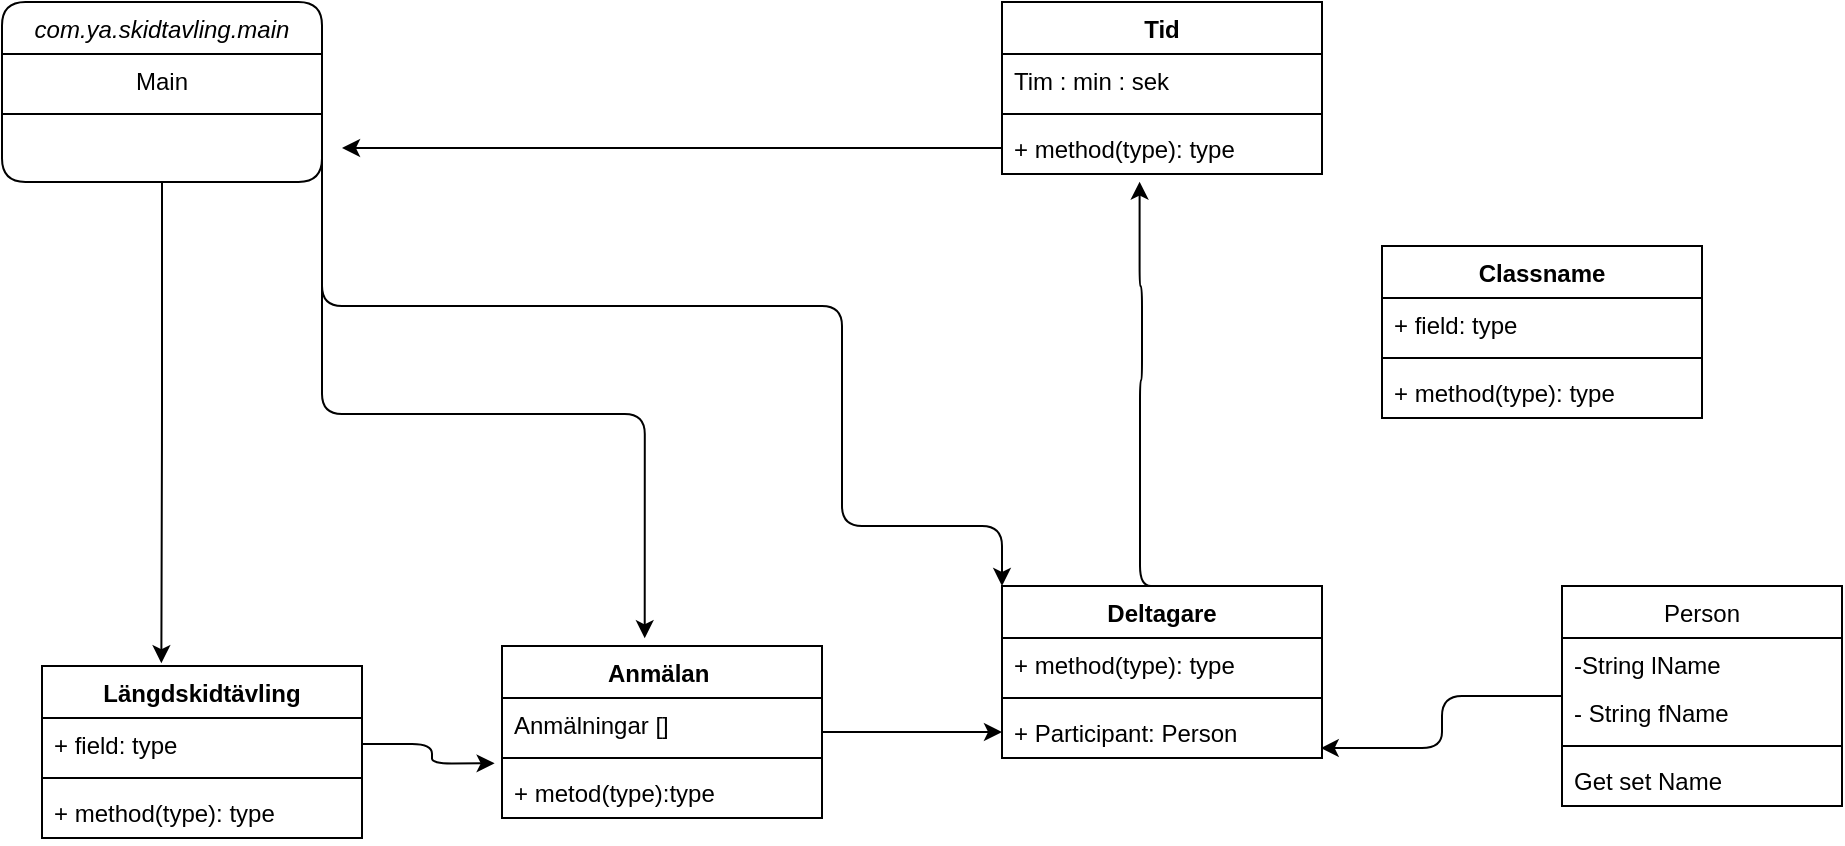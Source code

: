 <mxfile version="15.8.8" type="github"><diagram id="C5RBs43oDa-KdzZeNtuy" name="Page-1"><mxGraphModel dx="1517" dy="754" grid="1" gridSize="10" guides="1" tooltips="1" connect="1" arrows="1" fold="1" page="1" pageScale="1" pageWidth="1169" pageHeight="827" math="0" shadow="0"><root><mxCell id="WIyWlLk6GJQsqaUBKTNV-0"/><mxCell id="WIyWlLk6GJQsqaUBKTNV-1" parent="WIyWlLk6GJQsqaUBKTNV-0"/><mxCell id="k_cwhKZM0M4nxgww8Pcb-26" style="edgeStyle=orthogonalEdgeStyle;curved=0;rounded=1;sketch=0;orthogonalLoop=1;jettySize=auto;html=1;exitX=0.5;exitY=1;exitDx=0;exitDy=0;entryX=0.373;entryY=-0.016;entryDx=0;entryDy=0;entryPerimeter=0;" edge="1" parent="WIyWlLk6GJQsqaUBKTNV-1" source="zkfFHV4jXpPFQw0GAbJ--0" target="k_cwhKZM0M4nxgww8Pcb-5"><mxGeometry relative="1" as="geometry"/></mxCell><mxCell id="k_cwhKZM0M4nxgww8Pcb-27" style="edgeStyle=orthogonalEdgeStyle;curved=0;rounded=1;sketch=0;orthogonalLoop=1;jettySize=auto;html=1;exitX=1;exitY=1;exitDx=0;exitDy=0;entryX=0.446;entryY=-0.045;entryDx=0;entryDy=0;entryPerimeter=0;" edge="1" parent="WIyWlLk6GJQsqaUBKTNV-1" source="zkfFHV4jXpPFQw0GAbJ--0" target="k_cwhKZM0M4nxgww8Pcb-0"><mxGeometry relative="1" as="geometry"/></mxCell><mxCell id="k_cwhKZM0M4nxgww8Pcb-28" style="edgeStyle=orthogonalEdgeStyle;curved=0;rounded=1;sketch=0;orthogonalLoop=1;jettySize=auto;html=1;exitX=1;exitY=0.75;exitDx=0;exitDy=0;entryX=0;entryY=0;entryDx=0;entryDy=0;" edge="1" parent="WIyWlLk6GJQsqaUBKTNV-1" source="zkfFHV4jXpPFQw0GAbJ--0" target="k_cwhKZM0M4nxgww8Pcb-16"><mxGeometry relative="1" as="geometry"><Array as="points"><mxPoint x="230" y="190"/><mxPoint x="490" y="190"/><mxPoint x="490" y="300"/></Array></mxGeometry></mxCell><mxCell id="zkfFHV4jXpPFQw0GAbJ--0" value="com.ya.skidtavling.main" style="swimlane;fontStyle=2;align=center;verticalAlign=top;childLayout=stackLayout;horizontal=1;startSize=26;horizontalStack=0;resizeParent=1;resizeLast=0;collapsible=1;marginBottom=0;shadow=0;strokeWidth=1;rounded=1;" parent="WIyWlLk6GJQsqaUBKTNV-1" vertex="1"><mxGeometry x="70" y="38" width="160" height="90" as="geometry"><mxRectangle x="230" y="140" width="160" height="26" as="alternateBounds"/></mxGeometry></mxCell><mxCell id="zkfFHV4jXpPFQw0GAbJ--2" value="Main" style="text;align=center;verticalAlign=top;spacingLeft=4;spacingRight=4;overflow=hidden;rotatable=0;points=[[0,0.5],[1,0.5]];portConstraint=eastwest;shadow=0;html=0;rounded=1;" parent="zkfFHV4jXpPFQw0GAbJ--0" vertex="1"><mxGeometry y="26" width="160" height="26" as="geometry"/></mxCell><mxCell id="zkfFHV4jXpPFQw0GAbJ--4" value="" style="line;html=1;strokeWidth=1;align=left;verticalAlign=middle;spacingTop=-1;spacingLeft=3;spacingRight=3;rotatable=0;labelPosition=right;points=[];portConstraint=eastwest;rounded=1;" parent="zkfFHV4jXpPFQw0GAbJ--0" vertex="1"><mxGeometry y="52" width="160" height="8" as="geometry"/></mxCell><mxCell id="k_cwhKZM0M4nxgww8Pcb-25" value="" style="edgeStyle=orthogonalEdgeStyle;curved=0;rounded=1;sketch=0;orthogonalLoop=1;jettySize=auto;html=1;entryX=0;entryY=0.5;entryDx=0;entryDy=0;" edge="1" parent="WIyWlLk6GJQsqaUBKTNV-1" source="k_cwhKZM0M4nxgww8Pcb-0" target="k_cwhKZM0M4nxgww8Pcb-17"><mxGeometry relative="1" as="geometry"/></mxCell><mxCell id="k_cwhKZM0M4nxgww8Pcb-0" value="Anmälan " style="swimlane;fontStyle=1;align=center;verticalAlign=top;childLayout=stackLayout;horizontal=1;startSize=26;horizontalStack=0;resizeParent=1;resizeParentMax=0;resizeLast=0;collapsible=1;marginBottom=0;rounded=0;sketch=0;" vertex="1" parent="WIyWlLk6GJQsqaUBKTNV-1"><mxGeometry x="320" y="360" width="160" height="86" as="geometry"/></mxCell><mxCell id="k_cwhKZM0M4nxgww8Pcb-3" value="Anmälningar []" style="text;strokeColor=none;fillColor=none;align=left;verticalAlign=top;spacingLeft=4;spacingRight=4;overflow=hidden;rotatable=0;points=[[0,0.5],[1,0.5]];portConstraint=eastwest;rounded=0;sketch=0;" vertex="1" parent="k_cwhKZM0M4nxgww8Pcb-0"><mxGeometry y="26" width="160" height="26" as="geometry"/></mxCell><mxCell id="k_cwhKZM0M4nxgww8Pcb-2" value="" style="line;strokeWidth=1;fillColor=none;align=left;verticalAlign=middle;spacingTop=-1;spacingLeft=3;spacingRight=3;rotatable=0;labelPosition=right;points=[];portConstraint=eastwest;rounded=0;sketch=0;" vertex="1" parent="k_cwhKZM0M4nxgww8Pcb-0"><mxGeometry y="52" width="160" height="8" as="geometry"/></mxCell><mxCell id="k_cwhKZM0M4nxgww8Pcb-1" value="+ metod(type):type" style="text;strokeColor=none;fillColor=none;align=left;verticalAlign=top;spacingLeft=4;spacingRight=4;overflow=hidden;rotatable=0;points=[[0,0.5],[1,0.5]];portConstraint=eastwest;rounded=0;sketch=0;" vertex="1" parent="k_cwhKZM0M4nxgww8Pcb-0"><mxGeometry y="60" width="160" height="26" as="geometry"/></mxCell><mxCell id="k_cwhKZM0M4nxgww8Pcb-5" value="Längdskidtävling" style="swimlane;fontStyle=1;align=center;verticalAlign=top;childLayout=stackLayout;horizontal=1;startSize=26;horizontalStack=0;resizeParent=1;resizeParentMax=0;resizeLast=0;collapsible=1;marginBottom=0;rounded=0;sketch=0;" vertex="1" parent="WIyWlLk6GJQsqaUBKTNV-1"><mxGeometry x="90" y="370" width="160" height="86" as="geometry"/></mxCell><mxCell id="k_cwhKZM0M4nxgww8Pcb-6" value="+ field: type" style="text;strokeColor=none;fillColor=none;align=left;verticalAlign=top;spacingLeft=4;spacingRight=4;overflow=hidden;rotatable=0;points=[[0,0.5],[1,0.5]];portConstraint=eastwest;rounded=0;sketch=0;" vertex="1" parent="k_cwhKZM0M4nxgww8Pcb-5"><mxGeometry y="26" width="160" height="26" as="geometry"/></mxCell><mxCell id="k_cwhKZM0M4nxgww8Pcb-7" value="" style="line;strokeWidth=1;fillColor=none;align=left;verticalAlign=middle;spacingTop=-1;spacingLeft=3;spacingRight=3;rotatable=0;labelPosition=right;points=[];portConstraint=eastwest;rounded=0;sketch=0;" vertex="1" parent="k_cwhKZM0M4nxgww8Pcb-5"><mxGeometry y="52" width="160" height="8" as="geometry"/></mxCell><mxCell id="k_cwhKZM0M4nxgww8Pcb-8" value="+ method(type): type" style="text;strokeColor=none;fillColor=none;align=left;verticalAlign=top;spacingLeft=4;spacingRight=4;overflow=hidden;rotatable=0;points=[[0,0.5],[1,0.5]];portConstraint=eastwest;rounded=0;sketch=0;" vertex="1" parent="k_cwhKZM0M4nxgww8Pcb-5"><mxGeometry y="60" width="160" height="26" as="geometry"/></mxCell><mxCell id="k_cwhKZM0M4nxgww8Pcb-11" value="Tid" style="swimlane;fontStyle=1;align=center;verticalAlign=top;childLayout=stackLayout;horizontal=1;startSize=26;horizontalStack=0;resizeParent=1;resizeParentMax=0;resizeLast=0;collapsible=1;marginBottom=0;rounded=0;sketch=0;" vertex="1" parent="WIyWlLk6GJQsqaUBKTNV-1"><mxGeometry x="570" y="38" width="160" height="86" as="geometry"/></mxCell><mxCell id="k_cwhKZM0M4nxgww8Pcb-12" value="Tim : min : sek &#10;" style="text;strokeColor=none;fillColor=none;align=left;verticalAlign=top;spacingLeft=4;spacingRight=4;overflow=hidden;rotatable=0;points=[[0,0.5],[1,0.5]];portConstraint=eastwest;rounded=0;sketch=0;" vertex="1" parent="k_cwhKZM0M4nxgww8Pcb-11"><mxGeometry y="26" width="160" height="26" as="geometry"/></mxCell><mxCell id="k_cwhKZM0M4nxgww8Pcb-13" value="" style="line;strokeWidth=1;fillColor=none;align=left;verticalAlign=middle;spacingTop=-1;spacingLeft=3;spacingRight=3;rotatable=0;labelPosition=right;points=[];portConstraint=eastwest;rounded=0;sketch=0;" vertex="1" parent="k_cwhKZM0M4nxgww8Pcb-11"><mxGeometry y="52" width="160" height="8" as="geometry"/></mxCell><mxCell id="k_cwhKZM0M4nxgww8Pcb-14" value="+ method(type): type" style="text;strokeColor=none;fillColor=none;align=left;verticalAlign=top;spacingLeft=4;spacingRight=4;overflow=hidden;rotatable=0;points=[[0,0.5],[1,0.5]];portConstraint=eastwest;rounded=0;sketch=0;" vertex="1" parent="k_cwhKZM0M4nxgww8Pcb-11"><mxGeometry y="60" width="160" height="26" as="geometry"/></mxCell><mxCell id="k_cwhKZM0M4nxgww8Pcb-35" style="edgeStyle=orthogonalEdgeStyle;curved=0;rounded=1;sketch=0;orthogonalLoop=1;jettySize=auto;html=1;exitX=0.5;exitY=0;exitDx=0;exitDy=0;entryX=0.43;entryY=1.147;entryDx=0;entryDy=0;entryPerimeter=0;" edge="1" parent="WIyWlLk6GJQsqaUBKTNV-1" source="k_cwhKZM0M4nxgww8Pcb-16" target="k_cwhKZM0M4nxgww8Pcb-14"><mxGeometry relative="1" as="geometry"><Array as="points"><mxPoint x="639" y="330"/><mxPoint x="639" y="227"/><mxPoint x="640" y="227"/><mxPoint x="640" y="180"/><mxPoint x="639" y="180"/></Array></mxGeometry></mxCell><mxCell id="k_cwhKZM0M4nxgww8Pcb-16" value="Deltagare" style="swimlane;fontStyle=1;align=center;verticalAlign=top;childLayout=stackLayout;horizontal=1;startSize=26;horizontalStack=0;resizeParent=1;resizeParentMax=0;resizeLast=0;collapsible=1;marginBottom=0;rounded=0;sketch=0;" vertex="1" parent="WIyWlLk6GJQsqaUBKTNV-1"><mxGeometry x="570" y="330" width="160" height="86" as="geometry"/></mxCell><mxCell id="k_cwhKZM0M4nxgww8Pcb-19" value="+ method(type): type" style="text;strokeColor=none;fillColor=none;align=left;verticalAlign=top;spacingLeft=4;spacingRight=4;overflow=hidden;rotatable=0;points=[[0,0.5],[1,0.5]];portConstraint=eastwest;rounded=0;sketch=0;" vertex="1" parent="k_cwhKZM0M4nxgww8Pcb-16"><mxGeometry y="26" width="160" height="26" as="geometry"/></mxCell><mxCell id="k_cwhKZM0M4nxgww8Pcb-18" value="" style="line;strokeWidth=1;fillColor=none;align=left;verticalAlign=middle;spacingTop=-1;spacingLeft=3;spacingRight=3;rotatable=0;labelPosition=right;points=[];portConstraint=eastwest;rounded=0;sketch=0;" vertex="1" parent="k_cwhKZM0M4nxgww8Pcb-16"><mxGeometry y="52" width="160" height="8" as="geometry"/></mxCell><mxCell id="k_cwhKZM0M4nxgww8Pcb-17" value="+ Participant: Person" style="text;strokeColor=none;fillColor=none;align=left;verticalAlign=top;spacingLeft=4;spacingRight=4;overflow=hidden;rotatable=0;points=[[0,0.5],[1,0.5]];portConstraint=eastwest;rounded=0;sketch=0;" vertex="1" parent="k_cwhKZM0M4nxgww8Pcb-16"><mxGeometry y="60" width="160" height="26" as="geometry"/></mxCell><mxCell id="k_cwhKZM0M4nxgww8Pcb-30" style="edgeStyle=orthogonalEdgeStyle;curved=0;rounded=1;sketch=0;orthogonalLoop=1;jettySize=auto;html=1;entryX=-0.023;entryY=-0.051;entryDx=0;entryDy=0;entryPerimeter=0;" edge="1" parent="WIyWlLk6GJQsqaUBKTNV-1" source="k_cwhKZM0M4nxgww8Pcb-6" target="k_cwhKZM0M4nxgww8Pcb-1"><mxGeometry relative="1" as="geometry"/></mxCell><mxCell id="k_cwhKZM0M4nxgww8Pcb-31" value="Classname" style="swimlane;fontStyle=1;align=center;verticalAlign=top;childLayout=stackLayout;horizontal=1;startSize=26;horizontalStack=0;resizeParent=1;resizeParentMax=0;resizeLast=0;collapsible=1;marginBottom=0;rounded=0;sketch=0;" vertex="1" parent="WIyWlLk6GJQsqaUBKTNV-1"><mxGeometry x="760" y="160" width="160" height="86" as="geometry"/></mxCell><mxCell id="k_cwhKZM0M4nxgww8Pcb-32" value="+ field: type" style="text;strokeColor=none;fillColor=none;align=left;verticalAlign=top;spacingLeft=4;spacingRight=4;overflow=hidden;rotatable=0;points=[[0,0.5],[1,0.5]];portConstraint=eastwest;rounded=0;sketch=0;" vertex="1" parent="k_cwhKZM0M4nxgww8Pcb-31"><mxGeometry y="26" width="160" height="26" as="geometry"/></mxCell><mxCell id="k_cwhKZM0M4nxgww8Pcb-33" value="" style="line;strokeWidth=1;fillColor=none;align=left;verticalAlign=middle;spacingTop=-1;spacingLeft=3;spacingRight=3;rotatable=0;labelPosition=right;points=[];portConstraint=eastwest;rounded=0;sketch=0;" vertex="1" parent="k_cwhKZM0M4nxgww8Pcb-31"><mxGeometry y="52" width="160" height="8" as="geometry"/></mxCell><mxCell id="k_cwhKZM0M4nxgww8Pcb-34" value="+ method(type): type" style="text;strokeColor=none;fillColor=none;align=left;verticalAlign=top;spacingLeft=4;spacingRight=4;overflow=hidden;rotatable=0;points=[[0,0.5],[1,0.5]];portConstraint=eastwest;rounded=0;sketch=0;" vertex="1" parent="k_cwhKZM0M4nxgww8Pcb-31"><mxGeometry y="60" width="160" height="26" as="geometry"/></mxCell><mxCell id="k_cwhKZM0M4nxgww8Pcb-36" style="edgeStyle=orthogonalEdgeStyle;curved=0;rounded=1;sketch=0;orthogonalLoop=1;jettySize=auto;html=1;" edge="1" parent="WIyWlLk6GJQsqaUBKTNV-1" source="k_cwhKZM0M4nxgww8Pcb-14"><mxGeometry relative="1" as="geometry"><mxPoint x="240" y="111" as="targetPoint"/></mxGeometry></mxCell><mxCell id="k_cwhKZM0M4nxgww8Pcb-44" style="edgeStyle=orthogonalEdgeStyle;curved=0;rounded=1;sketch=0;orthogonalLoop=1;jettySize=auto;html=1;entryX=0.996;entryY=0.808;entryDx=0;entryDy=0;entryPerimeter=0;" edge="1" parent="WIyWlLk6GJQsqaUBKTNV-1" source="k_cwhKZM0M4nxgww8Pcb-38" target="k_cwhKZM0M4nxgww8Pcb-17"><mxGeometry relative="1" as="geometry"/></mxCell><mxCell id="k_cwhKZM0M4nxgww8Pcb-38" value="Person" style="swimlane;fontStyle=0;childLayout=stackLayout;horizontal=1;startSize=26;fillColor=none;horizontalStack=0;resizeParent=1;resizeParentMax=0;resizeLast=0;collapsible=1;marginBottom=0;rounded=0;sketch=0;" vertex="1" parent="WIyWlLk6GJQsqaUBKTNV-1"><mxGeometry x="850" y="330" width="140" height="110" as="geometry"><mxRectangle x="850" y="330" width="70" height="26" as="alternateBounds"/></mxGeometry></mxCell><mxCell id="k_cwhKZM0M4nxgww8Pcb-40" value="-String lName&#10;&#10;" style="text;strokeColor=none;fillColor=none;align=left;verticalAlign=top;spacingLeft=4;spacingRight=4;overflow=hidden;rotatable=0;points=[[0,0.5],[1,0.5]];portConstraint=eastwest;rounded=0;sketch=0;" vertex="1" parent="k_cwhKZM0M4nxgww8Pcb-38"><mxGeometry y="26" width="140" height="24" as="geometry"/></mxCell><mxCell id="k_cwhKZM0M4nxgww8Pcb-39" value="- String fName" style="text;strokeColor=none;fillColor=none;align=left;verticalAlign=top;spacingLeft=4;spacingRight=4;overflow=hidden;rotatable=0;points=[[0,0.5],[1,0.5]];portConstraint=eastwest;rounded=0;sketch=0;" vertex="1" parent="k_cwhKZM0M4nxgww8Pcb-38"><mxGeometry y="50" width="140" height="26" as="geometry"/></mxCell><mxCell id="k_cwhKZM0M4nxgww8Pcb-42" value="" style="line;strokeWidth=1;fillColor=none;align=left;verticalAlign=middle;spacingTop=-1;spacingLeft=3;spacingRight=3;rotatable=0;labelPosition=right;points=[];portConstraint=eastwest;rounded=0;sketch=0;" vertex="1" parent="k_cwhKZM0M4nxgww8Pcb-38"><mxGeometry y="76" width="140" height="8" as="geometry"/></mxCell><mxCell id="k_cwhKZM0M4nxgww8Pcb-43" value="Get set Name&#10;" style="text;strokeColor=none;fillColor=none;align=left;verticalAlign=top;spacingLeft=4;spacingRight=4;overflow=hidden;rotatable=0;points=[[0,0.5],[1,0.5]];portConstraint=eastwest;rounded=0;sketch=0;" vertex="1" parent="k_cwhKZM0M4nxgww8Pcb-38"><mxGeometry y="84" width="140" height="26" as="geometry"/></mxCell></root></mxGraphModel></diagram></mxfile>